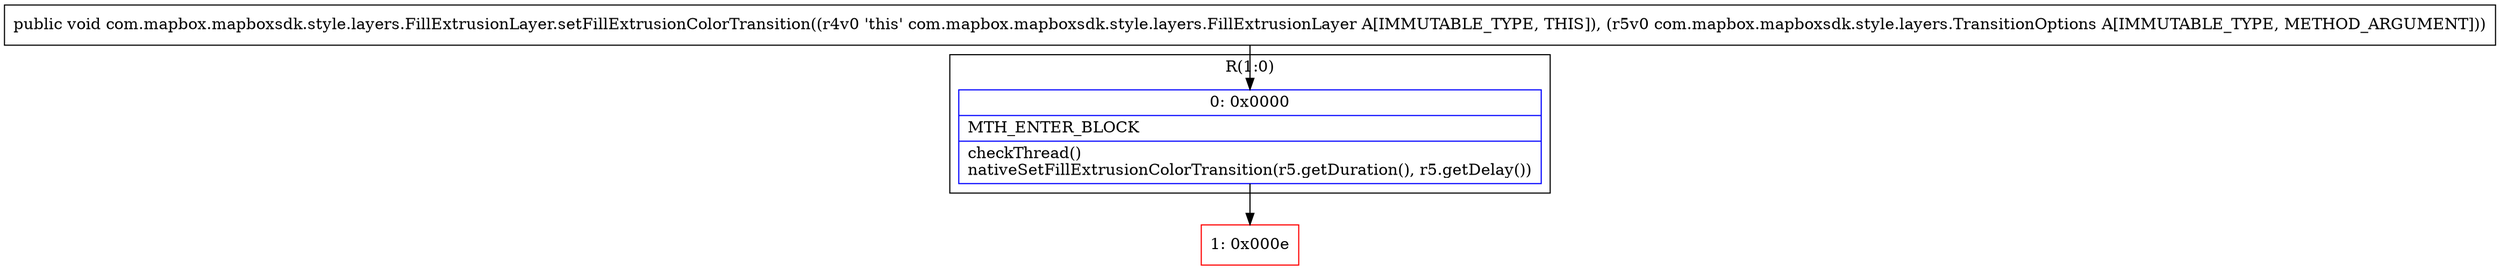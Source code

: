 digraph "CFG forcom.mapbox.mapboxsdk.style.layers.FillExtrusionLayer.setFillExtrusionColorTransition(Lcom\/mapbox\/mapboxsdk\/style\/layers\/TransitionOptions;)V" {
subgraph cluster_Region_1327156754 {
label = "R(1:0)";
node [shape=record,color=blue];
Node_0 [shape=record,label="{0\:\ 0x0000|MTH_ENTER_BLOCK\l|checkThread()\lnativeSetFillExtrusionColorTransition(r5.getDuration(), r5.getDelay())\l}"];
}
Node_1 [shape=record,color=red,label="{1\:\ 0x000e}"];
MethodNode[shape=record,label="{public void com.mapbox.mapboxsdk.style.layers.FillExtrusionLayer.setFillExtrusionColorTransition((r4v0 'this' com.mapbox.mapboxsdk.style.layers.FillExtrusionLayer A[IMMUTABLE_TYPE, THIS]), (r5v0 com.mapbox.mapboxsdk.style.layers.TransitionOptions A[IMMUTABLE_TYPE, METHOD_ARGUMENT])) }"];
MethodNode -> Node_0;
Node_0 -> Node_1;
}

